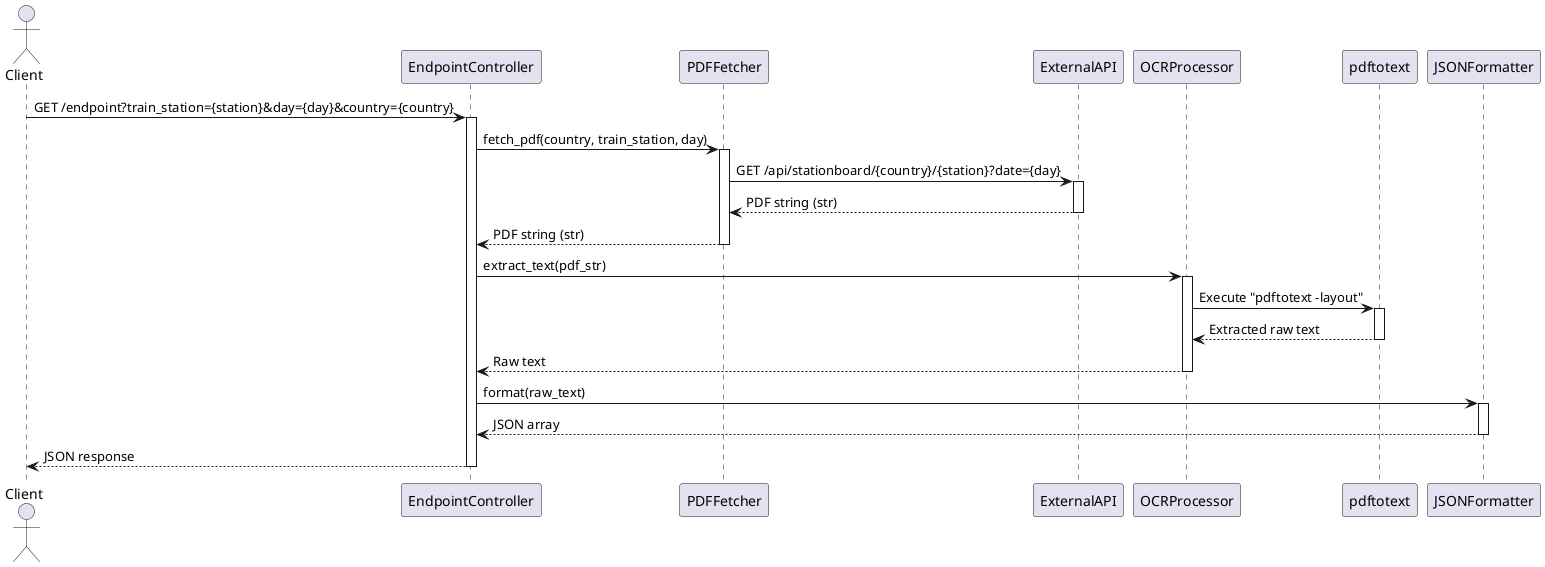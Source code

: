@startuml
actor Client

Client -> EndpointController : GET /endpoint?train_station={station}&day={day}&country={country}
activate EndpointController

EndpointController -> PDFFetcher : fetch_pdf(country, train_station, day)
activate PDFFetcher

PDFFetcher -> ExternalAPI : GET /api/stationboard/{country}/{station}?date={day}
activate ExternalAPI
ExternalAPI --> PDFFetcher : PDF string (str)
deactivate ExternalAPI

PDFFetcher --> EndpointController : PDF string (str)
deactivate PDFFetcher

EndpointController -> OCRProcessor : extract_text(pdf_str)
activate OCRProcessor

OCRProcessor -> pdftotext : Execute "pdftotext -layout"
activate pdftotext
pdftotext --> OCRProcessor : Extracted raw text
deactivate pdftotext

OCRProcessor --> EndpointController : Raw text
deactivate OCRProcessor

EndpointController -> JSONFormatter : format(raw_text)
activate JSONFormatter
JSONFormatter --> EndpointController : JSON array
deactivate JSONFormatter

EndpointController --> Client : JSON response
deactivate EndpointController
@enduml

